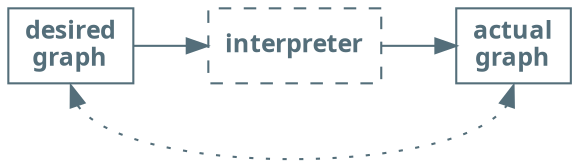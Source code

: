 digraph G {
    bgcolor=transparent
    concentrate=true
    edge [color="#546e7a"]
    fontcolor="#546e7a"
    fontname="JetBrains Mono bold"
    fontsize=12
    node [
        color="#546e7a"
        fontcolor="#546e7a"
        fontname="JetBrains Mono bold"
        fontsize=12
        shape=rectangle
    ]
    rankdir=LR

    input [label="desired\ngraph"]
    interpreter [style=dashed]
    output [label="actual\ngraph"]

    input -> interpreter
    input:s -> output:s [
        color="#546e7a"
        constraint=false
        dir=both
        style=dotted
    ]
    interpreter -> output
}

